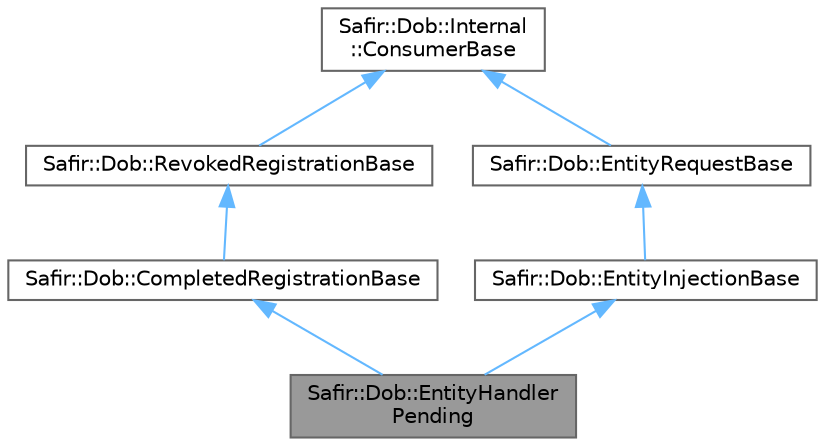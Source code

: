 digraph "Safir::Dob::EntityHandlerPending"
{
 // LATEX_PDF_SIZE
  bgcolor="transparent";
  edge [fontname=Helvetica,fontsize=10,labelfontname=Helvetica,labelfontsize=10];
  node [fontname=Helvetica,fontsize=10,shape=box,height=0.2,width=0.4];
  Node1 [label="Safir::Dob::EntityHandler\lPending",height=0.2,width=0.4,color="gray40", fillcolor="grey60", style="filled", fontcolor="black",tooltip="Interface to be implemented by an entity handler that makes a pending registration."];
  Node2 -> Node1 [dir="back",color="steelblue1",style="solid"];
  Node2 [label="Safir::Dob::CompletedRegistrationBase",height=0.2,width=0.4,color="gray40", fillcolor="white", style="filled",URL="$a01335.html",tooltip="Base class used when composing more elaborated interfaces."];
  Node3 -> Node2 [dir="back",color="steelblue1",style="solid"];
  Node3 [label="Safir::Dob::RevokedRegistrationBase",height=0.2,width=0.4,color="gray40", fillcolor="white", style="filled",URL="$a01331.html",tooltip="Base class used when composing more elaborated interfaces."];
  Node4 -> Node3 [dir="back",color="steelblue1",style="solid"];
  Node4 [label="Safir::Dob::Internal\l::ConsumerBase",height=0.2,width=0.4,color="gray40", fillcolor="white", style="filled",URL="$a01327.html",tooltip="Base class used when composing more elaborated interfaces."];
  Node5 -> Node1 [dir="back",color="steelblue1",style="solid"];
  Node5 [label="Safir::Dob::EntityInjectionBase",height=0.2,width=0.4,color="gray40", fillcolor="white", style="filled",URL="$a01343.html",tooltip="This Consumer Base class contains callback methods that can be overridden by an entity handler that r..."];
  Node6 -> Node5 [dir="back",color="steelblue1",style="solid"];
  Node6 [label="Safir::Dob::EntityRequestBase",height=0.2,width=0.4,color="gray40", fillcolor="white", style="filled",URL="$a01339.html",tooltip="Interface to receive entity requests."];
  Node4 -> Node6 [dir="back",color="steelblue1",style="solid"];
}
